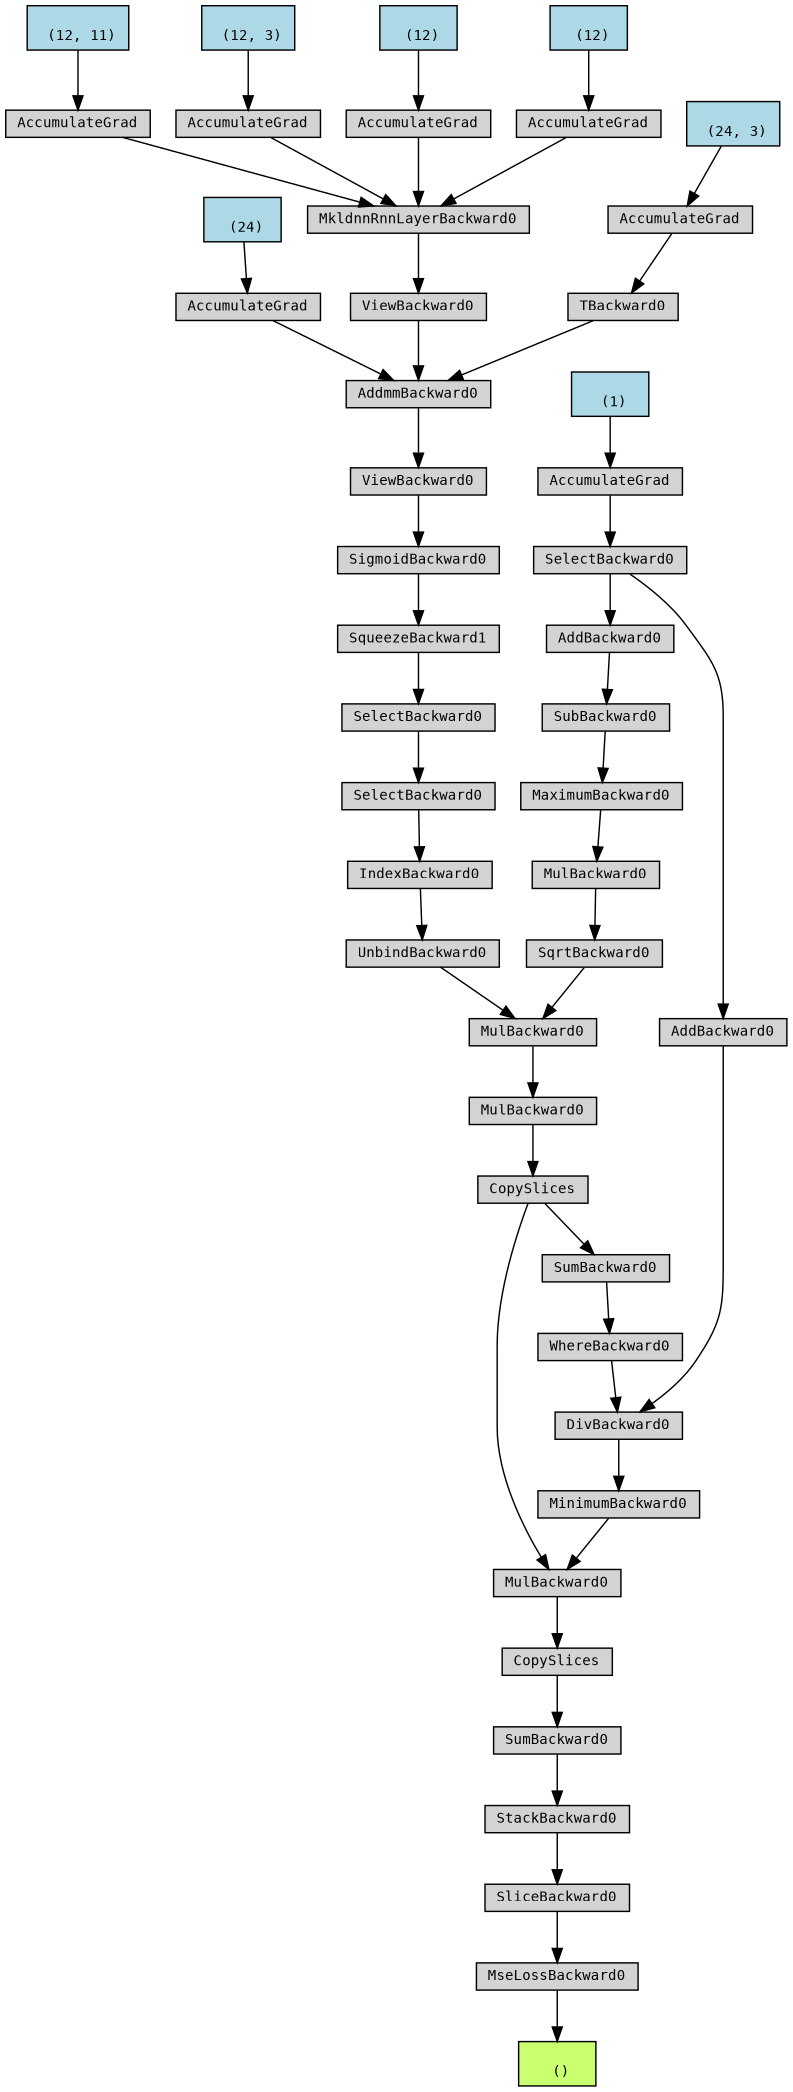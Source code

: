 digraph {
	graph [size="13.95,13.95"]
	node [align=left fontname=monospace fontsize=10 height=0.2 ranksep=0.1 shape=box style=filled]
	140646855805344 [label="
 ()" fillcolor=darkolivegreen1]
	140646691323968 [label=MseLossBackward0]
	140646691325408 -> 140646691323968
	140646691325408 [label=SliceBackward0]
	140646691324496 -> 140646691325408
	140646691324496 [label=StackBackward0]
	140646691324016 -> 140646691324496
	140646691324016 [label=SumBackward0]
	140646691325312 -> 140646691324016
	140646691325312 [label=CopySlices]
	140646691325216 -> 140646691325312
	140646691325216 [label=MulBackward0]
	140646691325120 -> 140646691325216
	140646691325120 [label=CopySlices]
	140646691324976 -> 140646691325120
	140646691324976 [label=MulBackward0]
	140646691324880 -> 140646691324976
	140646691324880 [label=MulBackward0]
	140646691324784 -> 140646691324880
	140646691324784 [label=UnbindBackward0]
	140646691324640 -> 140646691324784
	140646691324640 [label=IndexBackward0]
	140646691324400 -> 140646691324640
	140646691324400 [label=SelectBackward0]
	140646691324304 -> 140646691324400
	140646691324304 [label=SelectBackward0]
	140646691324208 -> 140646691324304
	140646691324208 [label=SqueezeBackward1]
	140646691324112 -> 140646691324208
	140646691324112 [label=SigmoidBackward0]
	140646691325552 -> 140646691324112
	140646691325552 [label=ViewBackward0]
	140646691325648 -> 140646691325552
	140646691325648 [label=AddmmBackward0]
	140646691325744 -> 140646691325648
	140646862848464 [label="
 (24)" fillcolor=lightblue]
	140646862848464 -> 140646691325744
	140646691325744 [label=AccumulateGrad]
	140646691325696 -> 140646691325648
	140646691325696 [label=ViewBackward0]
	140646691325840 -> 140646691325696
	140646691325840 [label=MkldnnRnnLayerBackward0]
	140646691326032 -> 140646691325840
	140646853257680 [label="
 (12, 11)" fillcolor=lightblue]
	140646853257680 -> 140646691326032
	140646691326032 [label=AccumulateGrad]
	140646691325984 -> 140646691325840
	140646869815024 [label="
 (12, 3)" fillcolor=lightblue]
	140646869815024 -> 140646691325984
	140646691325984 [label=AccumulateGrad]
	140646691325936 -> 140646691325840
	140646868924064 [label="
 (12)" fillcolor=lightblue]
	140646868924064 -> 140646691325936
	140646691325936 [label=AccumulateGrad]
	140646691326080 -> 140646691325840
	140646868910304 [label="
 (12)" fillcolor=lightblue]
	140646868910304 -> 140646691326080
	140646691326080 [label=AccumulateGrad]
	140646691324736 -> 140646691325648
	140646691324736 [label=TBackward0]
	140646691326176 -> 140646691324736
	140646870670352 [label="
 (24, 3)" fillcolor=lightblue]
	140646870670352 -> 140646691326176
	140646691326176 [label=AccumulateGrad]
	140646691324832 -> 140646691324880
	140646691324832 [label=SqrtBackward0]
	140646691324352 -> 140646691324832
	140646691324352 [label=MulBackward0]
	140646691324160 -> 140646691324352
	140646691324160 [label=MaximumBackward0]
	140646691325600 -> 140646691324160
	140646691325600 [label=SubBackward0]
	140646691326128 -> 140646691325600
	140646691326128 [label=AddBackward0]
	140646691326224 -> 140646691326128
	140646691326224 [label=SelectBackward0]
	140646691326320 -> 140646691326224
	140646848221472 [label="
 (1)" fillcolor=lightblue]
	140646848221472 -> 140646691326320
	140646691326320 [label=AccumulateGrad]
	140646691325168 -> 140646691325216
	140646691325168 [label=MinimumBackward0]
	140646691325072 -> 140646691325168
	140646691325072 [label=DivBackward0]
	140646691324256 -> 140646691325072
	140646691324256 [label=AddBackward0]
	140646691326224 -> 140646691324256
	140646691324592 -> 140646691325072
	140646691324592 [label=WhereBackward0]
	140646691324064 -> 140646691324592
	140646691324064 [label=SumBackward0]
	140646691325120 -> 140646691324064
	140646691323968 -> 140646855805344
}
